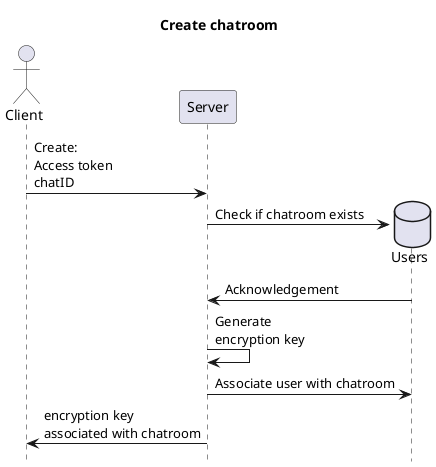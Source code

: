 @startuml
hide footbox
title Create chatroom

actor Client
participant Server

Client -> Server : Create:\nAccess token\nchatID
create database Users
Server -> Users: Check if chatroom exists
Users -> Server: Acknowledgement
Server -> Server: Generate\nencryption key
Server -> Users: Associate user with chatroom
Server -> Client: encryption key\nassociated with chatroom
@enduml
